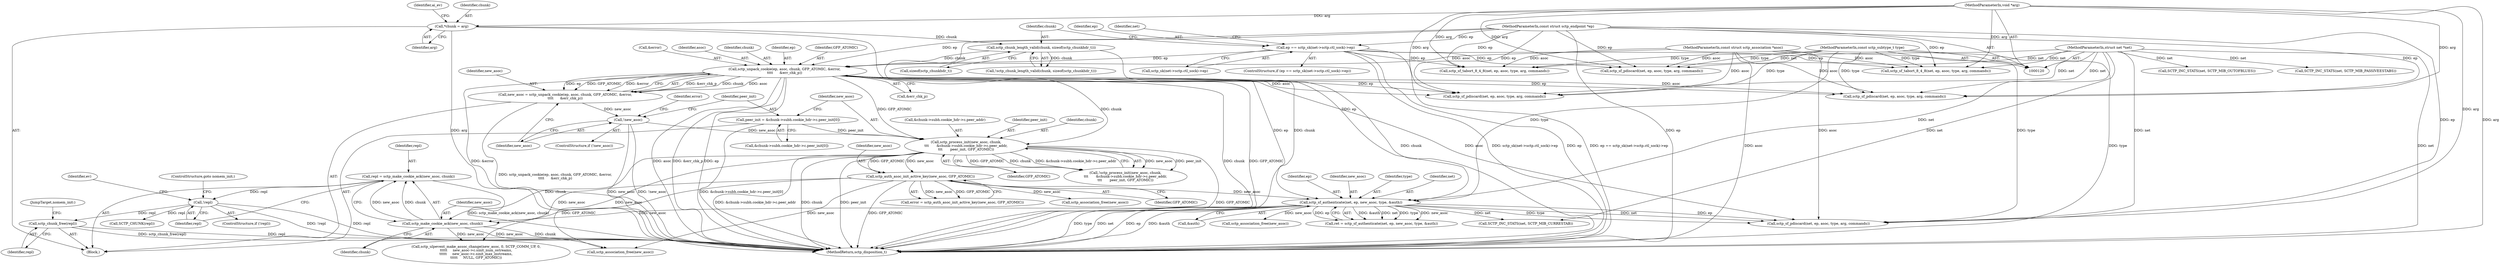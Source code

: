 digraph "0_linux_ec0223ec48a90cb605244b45f7c62de856403729@pointer" {
"1000537" [label="(Call,sctp_chunk_free(repl))"];
"1000441" [label="(Call,!repl)"];
"1000435" [label="(Call,repl = sctp_make_cookie_ack(new_asoc, chunk))"];
"1000437" [label="(Call,sctp_make_cookie_ack(new_asoc, chunk))"];
"1000409" [label="(Call,sctp_sf_authenticate(net, ep, new_asoc, type, &auth))"];
"1000121" [label="(MethodParameterIn,struct net *net)"];
"1000241" [label="(Call,sctp_unpack_cookie(ep, asoc, chunk, GFP_ATOMIC, &error,\n\t\t\t\t      &err_chk_p))"];
"1000147" [label="(Call,ep == sctp_sk(net->sctp.ctl_sock)->ep)"];
"1000122" [label="(MethodParameterIn,const struct sctp_endpoint *ep)"];
"1000123" [label="(MethodParameterIn,const struct sctp_association *asoc)"];
"1000171" [label="(Call,sctp_chunk_length_valid(chunk, sizeof(sctp_chunkhdr_t)))"];
"1000129" [label="(Call,*chunk = arg)"];
"1000125" [label="(MethodParameterIn,void *arg)"];
"1000319" [label="(Call,sctp_auth_asoc_init_active_key(new_asoc, GFP_ATOMIC))"];
"1000301" [label="(Call,sctp_process_init(new_asoc, chunk,\n\t\t\t       &chunk->subh.cookie_hdr->c.peer_addr,\n\t\t\t       peer_init, GFP_ATOMIC))"];
"1000251" [label="(Call,!new_asoc)"];
"1000239" [label="(Call,new_asoc = sctp_unpack_cookie(ep, asoc, chunk, GFP_ATOMIC, &error,\n\t\t\t\t      &err_chk_p))"];
"1000285" [label="(Call,peer_init = &chunk->subh.cookie_hdr->c.peer_init[0])"];
"1000124" [label="(MethodParameterIn,const sctp_subtype_t type)"];
"1000445" [label="(Identifier,ev)"];
"1000162" [label="(Call,sctp_sf_tabort_8_4_8(net, ep, asoc, type, arg, commands))"];
"1000317" [label="(Call,error = sctp_auth_asoc_init_active_key(new_asoc, GFP_ATOMIC))"];
"1000278" [label="(Call,sctp_sf_pdiscard(net, ep, asoc, type, arg, commands))"];
"1000438" [label="(Identifier,new_asoc)"];
"1000242" [label="(Identifier,ep)"];
"1000171" [label="(Call,sctp_chunk_length_valid(chunk, sizeof(sctp_chunkhdr_t)))"];
"1000245" [label="(Identifier,GFP_ATOMIC)"];
"1000411" [label="(Identifier,ep)"];
"1000176" [label="(Call,sctp_sf_pdiscard(net, ep, asoc, type, arg, commands))"];
"1000159" [label="(Identifier,net)"];
"1000124" [label="(MethodParameterIn,const sctp_subtype_t type)"];
"1000286" [label="(Identifier,peer_init)"];
"1000540" [label="(Call,sctp_association_free(new_asoc))"];
"1000414" [label="(Call,&auth)"];
"1000354" [label="(Call,sctp_sf_pdiscard(net, ep, asoc, type, arg, commands))"];
"1000241" [label="(Call,sctp_unpack_cookie(ep, asoc, chunk, GFP_ATOMIC, &error,\n\t\t\t\t      &err_chk_p))"];
"1000436" [label="(Identifier,repl)"];
"1000319" [label="(Call,sctp_auth_asoc_init_active_key(new_asoc, GFP_ATOMIC))"];
"1000170" [label="(Call,!sctp_chunk_length_valid(chunk, sizeof(sctp_chunkhdr_t)))"];
"1000246" [label="(Call,&error)"];
"1000158" [label="(Call,SCTP_INC_STATS(net, SCTP_MIB_OUTOFBLUES))"];
"1000255" [label="(Identifier,error)"];
"1000243" [label="(Identifier,asoc)"];
"1000412" [label="(Identifier,new_asoc)"];
"1000129" [label="(Call,*chunk = arg)"];
"1000138" [label="(Identifier,ai_ev)"];
"1000304" [label="(Call,&chunk->subh.cookie_hdr->c.peer_addr)"];
"1000439" [label="(Identifier,chunk)"];
"1000240" [label="(Identifier,new_asoc)"];
"1000127" [label="(Block,)"];
"1000407" [label="(Call,ret = sctp_sf_authenticate(net, ep, new_asoc, type, &auth))"];
"1000123" [label="(MethodParameterIn,const struct sctp_association *asoc)"];
"1000441" [label="(Call,!repl)"];
"1000435" [label="(Call,repl = sctp_make_cookie_ack(new_asoc, chunk))"];
"1000239" [label="(Call,new_asoc = sctp_unpack_cookie(ep, asoc, chunk, GFP_ATOMIC, &error,\n\t\t\t\t      &err_chk_p))"];
"1000147" [label="(Call,ep == sctp_sk(net->sctp.ctl_sock)->ep)"];
"1000121" [label="(MethodParameterIn,struct net *net)"];
"1000148" [label="(Identifier,ep)"];
"1000538" [label="(Identifier,repl)"];
"1000244" [label="(Identifier,chunk)"];
"1000287" [label="(Call,&chunk->subh.cookie_hdr->c.peer_init[0])"];
"1000131" [label="(Identifier,arg)"];
"1000146" [label="(ControlStructure,if (ep == sctp_sk(net->sctp.ctl_sock)->ep))"];
"1000517" [label="(Call,SCTP_CHUNK(repl))"];
"1000545" [label="(MethodReturn,sctp_disposition_t)"];
"1000315" [label="(Identifier,GFP_ATOMIC)"];
"1000409" [label="(Call,sctp_sf_authenticate(net, ep, new_asoc, type, &auth))"];
"1000285" [label="(Call,peer_init = &chunk->subh.cookie_hdr->c.peer_init[0])"];
"1000496" [label="(Call,SCTP_INC_STATS(net, SCTP_MIB_PASSIVEESTABS))"];
"1000122" [label="(MethodParameterIn,const struct sctp_endpoint *ep)"];
"1000125" [label="(MethodParameterIn,void *arg)"];
"1000301" [label="(Call,sctp_process_init(new_asoc, chunk,\n\t\t\t       &chunk->subh.cookie_hdr->c.peer_addr,\n\t\t\t       peer_init, GFP_ATOMIC))"];
"1000320" [label="(Identifier,new_asoc)"];
"1000248" [label="(Call,&err_chk_p)"];
"1000149" [label="(Call,sctp_sk(net->sctp.ctl_sock)->ep)"];
"1000493" [label="(Call,SCTP_INC_STATS(net, SCTP_MIB_CURRESTAB))"];
"1000173" [label="(Call,sizeof(sctp_chunkhdr_t))"];
"1000300" [label="(Call,!sctp_process_init(new_asoc, chunk,\n\t\t\t       &chunk->subh.cookie_hdr->c.peer_addr,\n\t\t\t       peer_init, GFP_ATOMIC))"];
"1000442" [label="(Identifier,repl)"];
"1000440" [label="(ControlStructure,if (!repl))"];
"1000437" [label="(Call,sctp_make_cookie_ack(new_asoc, chunk))"];
"1000172" [label="(Identifier,chunk)"];
"1000351" [label="(Call,sctp_association_free(new_asoc))"];
"1000302" [label="(Identifier,new_asoc)"];
"1000203" [label="(Call,sctp_sf_tabort_8_4_8(net, ep, asoc, type, arg, commands))"];
"1000428" [label="(Call,sctp_sf_pdiscard(net, ep, asoc, type, arg, commands))"];
"1000251" [label="(Call,!new_asoc)"];
"1000252" [label="(Identifier,new_asoc)"];
"1000314" [label="(Identifier,peer_init)"];
"1000425" [label="(Call,sctp_association_free(new_asoc))"];
"1000413" [label="(Identifier,type)"];
"1000321" [label="(Identifier,GFP_ATOMIC)"];
"1000537" [label="(Call,sctp_chunk_free(repl))"];
"1000443" [label="(ControlStructure,goto nomem_init;)"];
"1000446" [label="(Call,sctp_ulpevent_make_assoc_change(new_asoc, 0, SCTP_COMM_UP, 0,\n\t\t\t\t\t     new_asoc->c.sinit_num_ostreams,\n\t\t\t\t\t     new_asoc->c.sinit_max_instreams,\n\t\t\t\t\t     NULL, GFP_ATOMIC))"];
"1000410" [label="(Identifier,net)"];
"1000130" [label="(Identifier,chunk)"];
"1000250" [label="(ControlStructure,if (!new_asoc))"];
"1000303" [label="(Identifier,chunk)"];
"1000539" [label="(JumpTarget,nomem_init:)"];
"1000537" -> "1000127"  [label="AST: "];
"1000537" -> "1000538"  [label="CFG: "];
"1000538" -> "1000537"  [label="AST: "];
"1000539" -> "1000537"  [label="CFG: "];
"1000537" -> "1000545"  [label="DDG: repl"];
"1000537" -> "1000545"  [label="DDG: sctp_chunk_free(repl)"];
"1000441" -> "1000537"  [label="DDG: repl"];
"1000441" -> "1000440"  [label="AST: "];
"1000441" -> "1000442"  [label="CFG: "];
"1000442" -> "1000441"  [label="AST: "];
"1000443" -> "1000441"  [label="CFG: "];
"1000445" -> "1000441"  [label="CFG: "];
"1000441" -> "1000545"  [label="DDG: repl"];
"1000441" -> "1000545"  [label="DDG: !repl"];
"1000435" -> "1000441"  [label="DDG: repl"];
"1000441" -> "1000517"  [label="DDG: repl"];
"1000435" -> "1000127"  [label="AST: "];
"1000435" -> "1000437"  [label="CFG: "];
"1000436" -> "1000435"  [label="AST: "];
"1000437" -> "1000435"  [label="AST: "];
"1000442" -> "1000435"  [label="CFG: "];
"1000435" -> "1000545"  [label="DDG: sctp_make_cookie_ack(new_asoc, chunk)"];
"1000437" -> "1000435"  [label="DDG: new_asoc"];
"1000437" -> "1000435"  [label="DDG: chunk"];
"1000437" -> "1000439"  [label="CFG: "];
"1000438" -> "1000437"  [label="AST: "];
"1000439" -> "1000437"  [label="AST: "];
"1000437" -> "1000545"  [label="DDG: chunk"];
"1000409" -> "1000437"  [label="DDG: new_asoc"];
"1000319" -> "1000437"  [label="DDG: new_asoc"];
"1000301" -> "1000437"  [label="DDG: chunk"];
"1000437" -> "1000446"  [label="DDG: new_asoc"];
"1000437" -> "1000540"  [label="DDG: new_asoc"];
"1000409" -> "1000407"  [label="AST: "];
"1000409" -> "1000414"  [label="CFG: "];
"1000410" -> "1000409"  [label="AST: "];
"1000411" -> "1000409"  [label="AST: "];
"1000412" -> "1000409"  [label="AST: "];
"1000413" -> "1000409"  [label="AST: "];
"1000414" -> "1000409"  [label="AST: "];
"1000407" -> "1000409"  [label="CFG: "];
"1000409" -> "1000545"  [label="DDG: ep"];
"1000409" -> "1000545"  [label="DDG: &auth"];
"1000409" -> "1000545"  [label="DDG: type"];
"1000409" -> "1000545"  [label="DDG: net"];
"1000409" -> "1000407"  [label="DDG: &auth"];
"1000409" -> "1000407"  [label="DDG: net"];
"1000409" -> "1000407"  [label="DDG: type"];
"1000409" -> "1000407"  [label="DDG: new_asoc"];
"1000409" -> "1000407"  [label="DDG: ep"];
"1000121" -> "1000409"  [label="DDG: net"];
"1000241" -> "1000409"  [label="DDG: ep"];
"1000122" -> "1000409"  [label="DDG: ep"];
"1000319" -> "1000409"  [label="DDG: new_asoc"];
"1000124" -> "1000409"  [label="DDG: type"];
"1000409" -> "1000425"  [label="DDG: new_asoc"];
"1000409" -> "1000428"  [label="DDG: net"];
"1000409" -> "1000428"  [label="DDG: ep"];
"1000409" -> "1000428"  [label="DDG: type"];
"1000409" -> "1000493"  [label="DDG: net"];
"1000121" -> "1000120"  [label="AST: "];
"1000121" -> "1000545"  [label="DDG: net"];
"1000121" -> "1000158"  [label="DDG: net"];
"1000121" -> "1000162"  [label="DDG: net"];
"1000121" -> "1000176"  [label="DDG: net"];
"1000121" -> "1000203"  [label="DDG: net"];
"1000121" -> "1000278"  [label="DDG: net"];
"1000121" -> "1000354"  [label="DDG: net"];
"1000121" -> "1000428"  [label="DDG: net"];
"1000121" -> "1000493"  [label="DDG: net"];
"1000121" -> "1000496"  [label="DDG: net"];
"1000241" -> "1000239"  [label="AST: "];
"1000241" -> "1000248"  [label="CFG: "];
"1000242" -> "1000241"  [label="AST: "];
"1000243" -> "1000241"  [label="AST: "];
"1000244" -> "1000241"  [label="AST: "];
"1000245" -> "1000241"  [label="AST: "];
"1000246" -> "1000241"  [label="AST: "];
"1000248" -> "1000241"  [label="AST: "];
"1000239" -> "1000241"  [label="CFG: "];
"1000241" -> "1000545"  [label="DDG: &err_chk_p"];
"1000241" -> "1000545"  [label="DDG: ep"];
"1000241" -> "1000545"  [label="DDG: chunk"];
"1000241" -> "1000545"  [label="DDG: GFP_ATOMIC"];
"1000241" -> "1000545"  [label="DDG: &error"];
"1000241" -> "1000545"  [label="DDG: asoc"];
"1000241" -> "1000239"  [label="DDG: &err_chk_p"];
"1000241" -> "1000239"  [label="DDG: chunk"];
"1000241" -> "1000239"  [label="DDG: asoc"];
"1000241" -> "1000239"  [label="DDG: ep"];
"1000241" -> "1000239"  [label="DDG: GFP_ATOMIC"];
"1000241" -> "1000239"  [label="DDG: &error"];
"1000147" -> "1000241"  [label="DDG: ep"];
"1000122" -> "1000241"  [label="DDG: ep"];
"1000123" -> "1000241"  [label="DDG: asoc"];
"1000171" -> "1000241"  [label="DDG: chunk"];
"1000241" -> "1000278"  [label="DDG: ep"];
"1000241" -> "1000278"  [label="DDG: asoc"];
"1000241" -> "1000301"  [label="DDG: chunk"];
"1000241" -> "1000301"  [label="DDG: GFP_ATOMIC"];
"1000241" -> "1000354"  [label="DDG: ep"];
"1000241" -> "1000354"  [label="DDG: asoc"];
"1000241" -> "1000428"  [label="DDG: asoc"];
"1000147" -> "1000146"  [label="AST: "];
"1000147" -> "1000149"  [label="CFG: "];
"1000148" -> "1000147"  [label="AST: "];
"1000149" -> "1000147"  [label="AST: "];
"1000159" -> "1000147"  [label="CFG: "];
"1000172" -> "1000147"  [label="CFG: "];
"1000147" -> "1000545"  [label="DDG: sctp_sk(net->sctp.ctl_sock)->ep"];
"1000147" -> "1000545"  [label="DDG: ep"];
"1000147" -> "1000545"  [label="DDG: ep == sctp_sk(net->sctp.ctl_sock)->ep"];
"1000122" -> "1000147"  [label="DDG: ep"];
"1000147" -> "1000162"  [label="DDG: ep"];
"1000147" -> "1000176"  [label="DDG: ep"];
"1000147" -> "1000203"  [label="DDG: ep"];
"1000122" -> "1000120"  [label="AST: "];
"1000122" -> "1000545"  [label="DDG: ep"];
"1000122" -> "1000162"  [label="DDG: ep"];
"1000122" -> "1000176"  [label="DDG: ep"];
"1000122" -> "1000203"  [label="DDG: ep"];
"1000122" -> "1000278"  [label="DDG: ep"];
"1000122" -> "1000354"  [label="DDG: ep"];
"1000122" -> "1000428"  [label="DDG: ep"];
"1000123" -> "1000120"  [label="AST: "];
"1000123" -> "1000545"  [label="DDG: asoc"];
"1000123" -> "1000162"  [label="DDG: asoc"];
"1000123" -> "1000176"  [label="DDG: asoc"];
"1000123" -> "1000203"  [label="DDG: asoc"];
"1000123" -> "1000278"  [label="DDG: asoc"];
"1000123" -> "1000354"  [label="DDG: asoc"];
"1000123" -> "1000428"  [label="DDG: asoc"];
"1000171" -> "1000170"  [label="AST: "];
"1000171" -> "1000173"  [label="CFG: "];
"1000172" -> "1000171"  [label="AST: "];
"1000173" -> "1000171"  [label="AST: "];
"1000170" -> "1000171"  [label="CFG: "];
"1000171" -> "1000545"  [label="DDG: chunk"];
"1000171" -> "1000170"  [label="DDG: chunk"];
"1000129" -> "1000171"  [label="DDG: chunk"];
"1000129" -> "1000127"  [label="AST: "];
"1000129" -> "1000131"  [label="CFG: "];
"1000130" -> "1000129"  [label="AST: "];
"1000131" -> "1000129"  [label="AST: "];
"1000138" -> "1000129"  [label="CFG: "];
"1000129" -> "1000545"  [label="DDG: chunk"];
"1000129" -> "1000545"  [label="DDG: arg"];
"1000125" -> "1000129"  [label="DDG: arg"];
"1000125" -> "1000120"  [label="AST: "];
"1000125" -> "1000545"  [label="DDG: arg"];
"1000125" -> "1000162"  [label="DDG: arg"];
"1000125" -> "1000176"  [label="DDG: arg"];
"1000125" -> "1000203"  [label="DDG: arg"];
"1000125" -> "1000278"  [label="DDG: arg"];
"1000125" -> "1000354"  [label="DDG: arg"];
"1000125" -> "1000428"  [label="DDG: arg"];
"1000319" -> "1000317"  [label="AST: "];
"1000319" -> "1000321"  [label="CFG: "];
"1000320" -> "1000319"  [label="AST: "];
"1000321" -> "1000319"  [label="AST: "];
"1000317" -> "1000319"  [label="CFG: "];
"1000319" -> "1000545"  [label="DDG: GFP_ATOMIC"];
"1000319" -> "1000317"  [label="DDG: new_asoc"];
"1000319" -> "1000317"  [label="DDG: GFP_ATOMIC"];
"1000301" -> "1000319"  [label="DDG: new_asoc"];
"1000301" -> "1000319"  [label="DDG: GFP_ATOMIC"];
"1000319" -> "1000351"  [label="DDG: new_asoc"];
"1000319" -> "1000446"  [label="DDG: GFP_ATOMIC"];
"1000319" -> "1000540"  [label="DDG: new_asoc"];
"1000301" -> "1000300"  [label="AST: "];
"1000301" -> "1000315"  [label="CFG: "];
"1000302" -> "1000301"  [label="AST: "];
"1000303" -> "1000301"  [label="AST: "];
"1000304" -> "1000301"  [label="AST: "];
"1000314" -> "1000301"  [label="AST: "];
"1000315" -> "1000301"  [label="AST: "];
"1000300" -> "1000301"  [label="CFG: "];
"1000301" -> "1000545"  [label="DDG: GFP_ATOMIC"];
"1000301" -> "1000545"  [label="DDG: &chunk->subh.cookie_hdr->c.peer_addr"];
"1000301" -> "1000545"  [label="DDG: chunk"];
"1000301" -> "1000545"  [label="DDG: peer_init"];
"1000301" -> "1000300"  [label="DDG: new_asoc"];
"1000301" -> "1000300"  [label="DDG: peer_init"];
"1000301" -> "1000300"  [label="DDG: GFP_ATOMIC"];
"1000301" -> "1000300"  [label="DDG: chunk"];
"1000301" -> "1000300"  [label="DDG: &chunk->subh.cookie_hdr->c.peer_addr"];
"1000251" -> "1000301"  [label="DDG: new_asoc"];
"1000285" -> "1000301"  [label="DDG: peer_init"];
"1000301" -> "1000540"  [label="DDG: new_asoc"];
"1000251" -> "1000250"  [label="AST: "];
"1000251" -> "1000252"  [label="CFG: "];
"1000252" -> "1000251"  [label="AST: "];
"1000255" -> "1000251"  [label="CFG: "];
"1000286" -> "1000251"  [label="CFG: "];
"1000251" -> "1000545"  [label="DDG: !new_asoc"];
"1000251" -> "1000545"  [label="DDG: new_asoc"];
"1000239" -> "1000251"  [label="DDG: new_asoc"];
"1000239" -> "1000127"  [label="AST: "];
"1000240" -> "1000239"  [label="AST: "];
"1000252" -> "1000239"  [label="CFG: "];
"1000239" -> "1000545"  [label="DDG: sctp_unpack_cookie(ep, asoc, chunk, GFP_ATOMIC, &error,\n\t\t\t\t      &err_chk_p)"];
"1000285" -> "1000127"  [label="AST: "];
"1000285" -> "1000287"  [label="CFG: "];
"1000286" -> "1000285"  [label="AST: "];
"1000287" -> "1000285"  [label="AST: "];
"1000302" -> "1000285"  [label="CFG: "];
"1000285" -> "1000545"  [label="DDG: &chunk->subh.cookie_hdr->c.peer_init[0]"];
"1000124" -> "1000120"  [label="AST: "];
"1000124" -> "1000545"  [label="DDG: type"];
"1000124" -> "1000162"  [label="DDG: type"];
"1000124" -> "1000176"  [label="DDG: type"];
"1000124" -> "1000203"  [label="DDG: type"];
"1000124" -> "1000278"  [label="DDG: type"];
"1000124" -> "1000354"  [label="DDG: type"];
"1000124" -> "1000428"  [label="DDG: type"];
}

